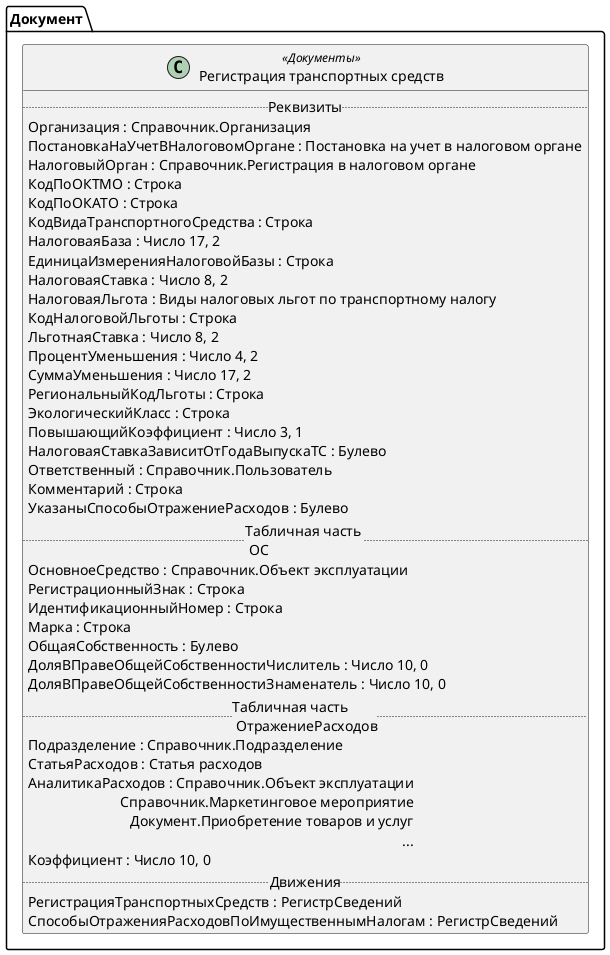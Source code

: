 ﻿@startuml РегистрацияТранспортныхСредств
'!include templates.wsd
'..\include templates.wsd
class Документ.РегистрацияТранспортныхСредств as "Регистрация транспортных средств" <<Документы>>
{
..Реквизиты..
Организация : Справочник.Организация
ПостановкаНаУчетВНалоговомОргане : Постановка на учет в налоговом органе
НалоговыйОрган : Справочник.Регистрация в налоговом органе
КодПоОКТМО : Строка
КодПоОКАТО : Строка
КодВидаТранспортногоСредства : Строка
НалоговаяБаза : Число 17, 2
ЕдиницаИзмеренияНалоговойБазы : Строка
НалоговаяСтавка : Число 8, 2
НалоговаяЛьгота : Виды налоговых льгот по транспортному налогу
КодНалоговойЛьготы : Строка
ЛьготнаяСтавка : Число 8, 2
ПроцентУменьшения : Число 4, 2
СуммаУменьшения : Число 17, 2
РегиональныйКодЛьготы : Строка
ЭкологическийКласс : Строка
ПовышающийКоэффициент : Число 3, 1
НалоговаяСтавкаЗависитОтГодаВыпускаТС : Булево
Ответственный : Справочник.Пользователь
Комментарий : Строка
УказаныСпособыОтражениеРасходов : Булево
..Табличная часть \n ОС..
ОсновноеСредство : Справочник.Объект эксплуатации
РегистрационныйЗнак : Строка
ИдентификационныйНомер : Строка
Марка : Строка
ОбщаяСобственность : Булево
ДоляВПравеОбщейСобственностиЧислитель : Число 10, 0
ДоляВПравеОбщейСобственностиЗнаменатель : Число 10, 0
..Табличная часть \n ОтражениеРасходов..
Подразделение : Справочник.Подразделение
СтатьяРасходов : Статья расходов
АналитикаРасходов : Справочник.Объект эксплуатации\rСправочник.Маркетинговое мероприятие\rДокумент.Приобретение товаров и услуг\r...
Коэффициент : Число 10, 0
..Движения..
РегистрацияТранспортныхСредств : РегистрСведений
СпособыОтраженияРасходовПоИмущественнымНалогам : РегистрСведений
}
@enduml
